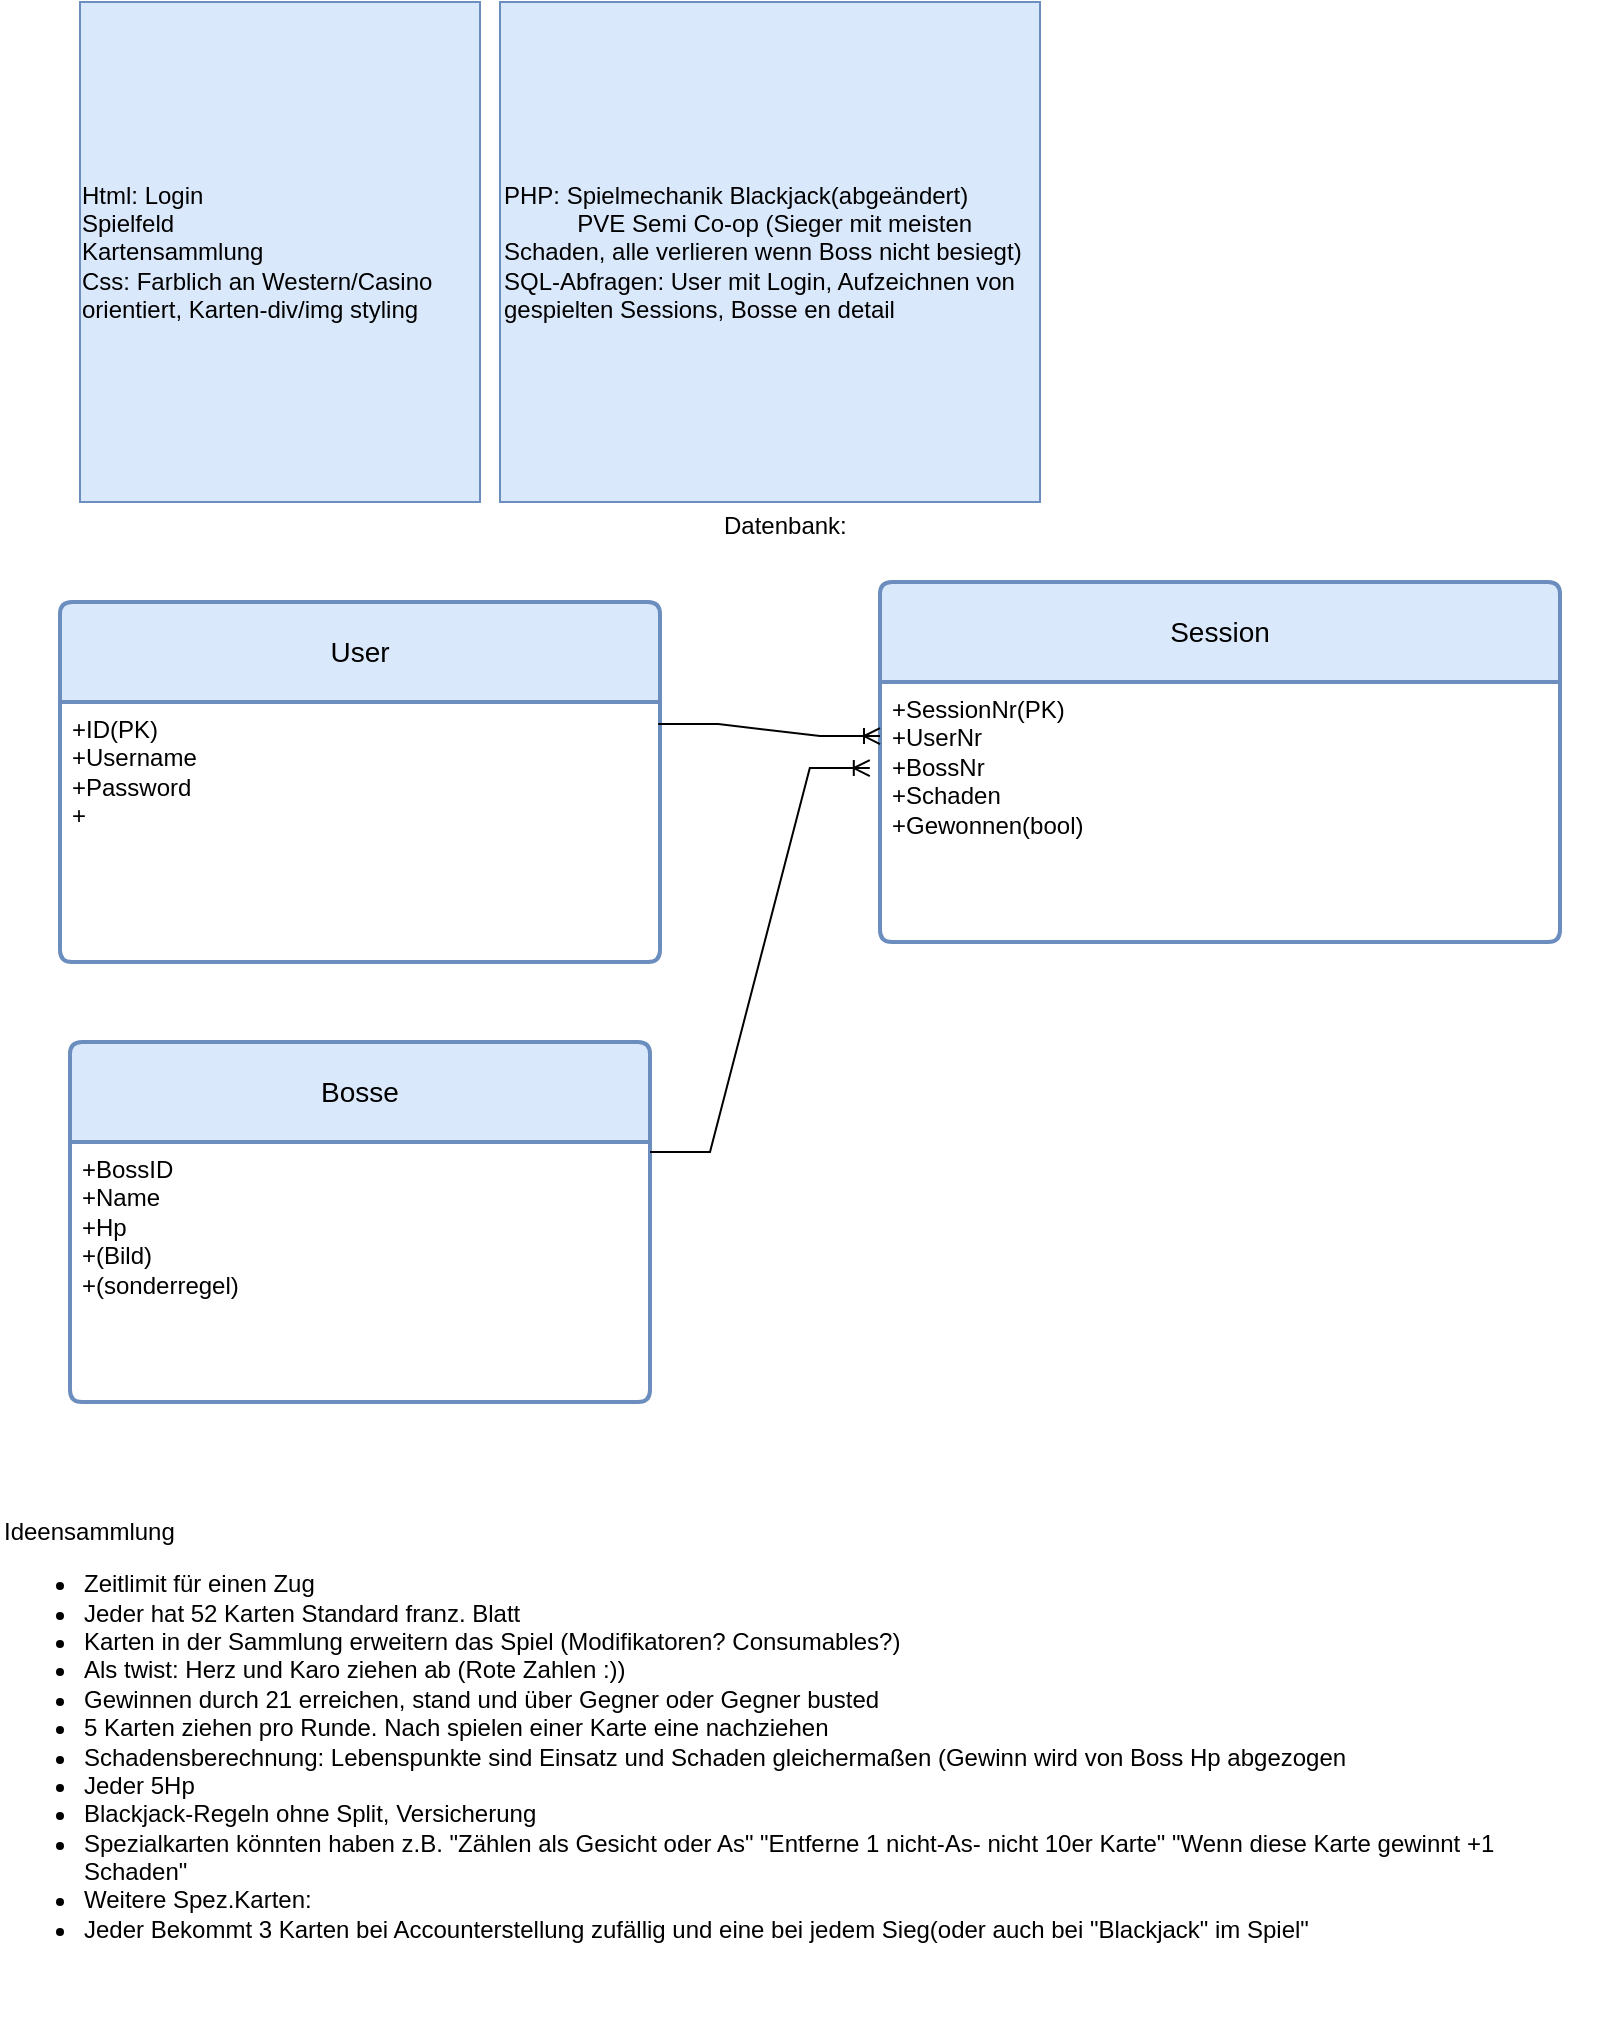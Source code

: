 <mxfile version="24.6.4" type="device">
  <diagram name="Seite-1" id="4eF1Dyq21S53ineMH3n4">
    <mxGraphModel dx="1434" dy="746" grid="1" gridSize="10" guides="1" tooltips="1" connect="1" arrows="1" fold="1" page="1" pageScale="1" pageWidth="827" pageHeight="1169" math="0" shadow="0">
      <root>
        <mxCell id="0" />
        <mxCell id="1" parent="0" />
        <mxCell id="MYi6sRTybnQKfaTiDiRy-1" value="&lt;div align=&quot;left&quot;&gt;Html: Login&lt;/div&gt;&lt;div align=&quot;left&quot;&gt;Spielfeld&lt;/div&gt;&lt;div align=&quot;left&quot;&gt;Kartensammlung&lt;/div&gt;&lt;div align=&quot;left&quot;&gt;Css: Farblich an Western/Casino orientiert, Karten-div/img styling&lt;br&gt;&lt;/div&gt;" style="rounded=0;whiteSpace=wrap;html=1;fillColor=#dae8fc;strokeColor=#6c8ebf;" parent="1" vertex="1">
          <mxGeometry x="40" y="40" width="200" height="250" as="geometry" />
        </mxCell>
        <mxCell id="MYi6sRTybnQKfaTiDiRy-4" value="&lt;div&gt;PHP: Spielmechanik Blackjack(abgeändert)&lt;/div&gt;&lt;div&gt;&lt;span style=&quot;white-space: pre;&quot;&gt;&#x9;&lt;/span&gt;&amp;nbsp;&amp;nbsp; PVE Semi Co-op (Sieger mit meisten Schaden, alle verlieren wenn Boss nicht besiegt)&lt;br&gt;&lt;/div&gt;&lt;div&gt;SQL-Abfragen: User mit Login, Aufzeichnen von gespielten Sessions, Bosse en detail&lt;br&gt;&lt;/div&gt;" style="text;html=1;align=left;verticalAlign=middle;whiteSpace=wrap;rounded=0;fillColor=#dae8fc;strokeColor=#6c8ebf;" parent="1" vertex="1">
          <mxGeometry x="250" y="40" width="270" height="250" as="geometry" />
        </mxCell>
        <mxCell id="MYi6sRTybnQKfaTiDiRy-5" value="&lt;div&gt;Datenbank:&lt;/div&gt;&lt;div&gt;&lt;br&gt;&lt;/div&gt;&lt;div&gt;&lt;br&gt;&lt;/div&gt;&lt;div&gt;&lt;br&gt;&lt;/div&gt;&lt;div&gt;&lt;br&gt;&lt;/div&gt;" style="text;html=1;align=left;verticalAlign=middle;whiteSpace=wrap;rounded=0;" parent="1" vertex="1">
          <mxGeometry x="360" y="320" width="280" height="20" as="geometry" />
        </mxCell>
        <mxCell id="MYi6sRTybnQKfaTiDiRy-29" value="User" style="swimlane;childLayout=stackLayout;horizontal=1;startSize=50;horizontalStack=0;rounded=1;fontSize=14;fontStyle=0;strokeWidth=2;resizeParent=0;resizeLast=1;shadow=0;dashed=0;align=center;arcSize=4;whiteSpace=wrap;html=1;fillColor=#dae8fc;strokeColor=#6c8ebf;" parent="1" vertex="1">
          <mxGeometry x="30" y="340" width="300" height="180" as="geometry" />
        </mxCell>
        <mxCell id="MYi6sRTybnQKfaTiDiRy-30" value="+ID(PK)&lt;br&gt;+Username&lt;br&gt;&lt;div&gt;+Password&lt;/div&gt;&lt;div&gt;+&lt;br&gt;&lt;/div&gt;" style="align=left;strokeColor=none;fillColor=none;spacingLeft=4;fontSize=12;verticalAlign=top;resizable=0;rotatable=0;part=1;html=1;" parent="MYi6sRTybnQKfaTiDiRy-29" vertex="1">
          <mxGeometry y="50" width="300" height="130" as="geometry" />
        </mxCell>
        <mxCell id="MYi6sRTybnQKfaTiDiRy-31" value="&lt;div&gt;Session&lt;/div&gt;" style="swimlane;childLayout=stackLayout;horizontal=1;startSize=50;horizontalStack=0;rounded=1;fontSize=14;fontStyle=0;strokeWidth=2;resizeParent=0;resizeLast=1;shadow=0;dashed=0;align=center;arcSize=4;whiteSpace=wrap;html=1;fillColor=#dae8fc;strokeColor=#6c8ebf;" parent="1" vertex="1">
          <mxGeometry x="440" y="330" width="340" height="180" as="geometry" />
        </mxCell>
        <mxCell id="MYi6sRTybnQKfaTiDiRy-32" value="&lt;div&gt;+SessionNr(PK)&lt;/div&gt;&lt;div&gt;+UserNr&lt;/div&gt;+BossNr&lt;br&gt;&lt;div&gt;+Schaden&lt;/div&gt;&lt;div&gt;+Gewonnen(bool)&lt;br&gt;&lt;/div&gt;" style="align=left;strokeColor=none;fillColor=none;spacingLeft=4;fontSize=12;verticalAlign=top;resizable=0;rotatable=0;part=1;html=1;" parent="MYi6sRTybnQKfaTiDiRy-31" vertex="1">
          <mxGeometry y="50" width="340" height="130" as="geometry" />
        </mxCell>
        <mxCell id="MYi6sRTybnQKfaTiDiRy-33" value="Bosse" style="swimlane;childLayout=stackLayout;horizontal=1;startSize=50;horizontalStack=0;rounded=1;fontSize=14;fontStyle=0;strokeWidth=2;resizeParent=0;resizeLast=1;shadow=0;dashed=0;align=center;arcSize=4;whiteSpace=wrap;html=1;fillColor=#dae8fc;strokeColor=#6c8ebf;" parent="1" vertex="1">
          <mxGeometry x="35" y="560" width="290" height="180" as="geometry" />
        </mxCell>
        <mxCell id="MYi6sRTybnQKfaTiDiRy-34" value="+BossID&lt;br&gt;+Name&lt;br&gt;&lt;div&gt;+Hp&lt;/div&gt;&lt;div&gt;+(Bild)&lt;/div&gt;&lt;div&gt;+(sonderregel)&lt;br&gt;&lt;/div&gt;" style="align=left;strokeColor=none;fillColor=none;spacingLeft=4;fontSize=12;verticalAlign=top;resizable=0;rotatable=0;part=1;html=1;" parent="MYi6sRTybnQKfaTiDiRy-33" vertex="1">
          <mxGeometry y="50" width="290" height="130" as="geometry" />
        </mxCell>
        <mxCell id="MYi6sRTybnQKfaTiDiRy-35" value="" style="edgeStyle=entityRelationEdgeStyle;fontSize=12;html=1;endArrow=ERoneToMany;rounded=0;exitX=0.997;exitY=0.085;exitDx=0;exitDy=0;exitPerimeter=0;entryX=0;entryY=0.208;entryDx=0;entryDy=0;entryPerimeter=0;" parent="1" source="MYi6sRTybnQKfaTiDiRy-30" target="MYi6sRTybnQKfaTiDiRy-32" edge="1">
          <mxGeometry width="100" height="100" relative="1" as="geometry">
            <mxPoint x="360" y="590" as="sourcePoint" />
            <mxPoint x="430" y="401" as="targetPoint" />
          </mxGeometry>
        </mxCell>
        <mxCell id="MYi6sRTybnQKfaTiDiRy-36" value="" style="edgeStyle=entityRelationEdgeStyle;fontSize=12;html=1;endArrow=ERoneToMany;rounded=0;entryX=-0.015;entryY=0.331;entryDx=0;entryDy=0;entryPerimeter=0;" parent="1" edge="1" target="MYi6sRTybnQKfaTiDiRy-32">
          <mxGeometry width="100" height="100" relative="1" as="geometry">
            <mxPoint x="325" y="615.02" as="sourcePoint" />
            <mxPoint x="436.02" y="380" as="targetPoint" />
            <Array as="points">
              <mxPoint x="575" y="535.02" />
              <mxPoint x="575" y="525.02" />
            </Array>
          </mxGeometry>
        </mxCell>
        <mxCell id="MYi6sRTybnQKfaTiDiRy-38" value="&lt;div align=&quot;left&quot;&gt;Ideensammlung&lt;/div&gt;&lt;div align=&quot;left&quot;&gt;&lt;ul&gt;&lt;li&gt;Zeitlimit für einen Zug&lt;/li&gt;&lt;li&gt;Jeder hat 52 Karten Standard franz. Blatt&lt;/li&gt;&lt;li&gt;Karten in der Sammlung erweitern das Spiel (Modifikatoren? Consumables?)&lt;br&gt;&lt;/li&gt;&lt;li&gt;Als twist: Herz und Karo ziehen ab (Rote Zahlen :))&lt;/li&gt;&lt;li&gt;Gewinnen durch 21 erreichen, stand und über Gegner oder Gegner busted&lt;br&gt;&lt;/li&gt;&lt;li&gt;5 Karten ziehen pro Runde. Nach spielen einer Karte eine nachziehen&lt;br&gt;&lt;/li&gt;&lt;li&gt;Schadensberechnung: Lebenspunkte sind Einsatz und Schaden gleichermaßen (Gewinn wird von Boss Hp abgezogen&lt;br&gt;&lt;/li&gt;&lt;li&gt;Jeder 5Hp&lt;/li&gt;&lt;li&gt;Blackjack-Regeln ohne Split, Versicherung&lt;/li&gt;&lt;li&gt;Spezialkarten könnten haben z.B. &quot;Zählen als Gesicht oder As&quot; &quot;Entferne 1 nicht-As- nicht 10er Karte&quot; &quot;Wenn diese Karte gewinnt +1 Schaden&quot;&lt;/li&gt;&lt;li&gt;Weitere Spez.Karten: &lt;br&gt;&lt;/li&gt;&lt;li&gt;Jeder Bekommt 3 Karten bei Accounterstellung zufällig und eine bei jedem Sieg(oder auch bei &quot;Blackjack&quot; im Spiel&quot;&lt;br&gt;&lt;/li&gt;&lt;/ul&gt;&lt;/div&gt;" style="text;html=1;align=left;verticalAlign=middle;whiteSpace=wrap;rounded=0;" parent="1" vertex="1">
          <mxGeometry y="770" width="800" height="280" as="geometry" />
        </mxCell>
      </root>
    </mxGraphModel>
  </diagram>
</mxfile>
